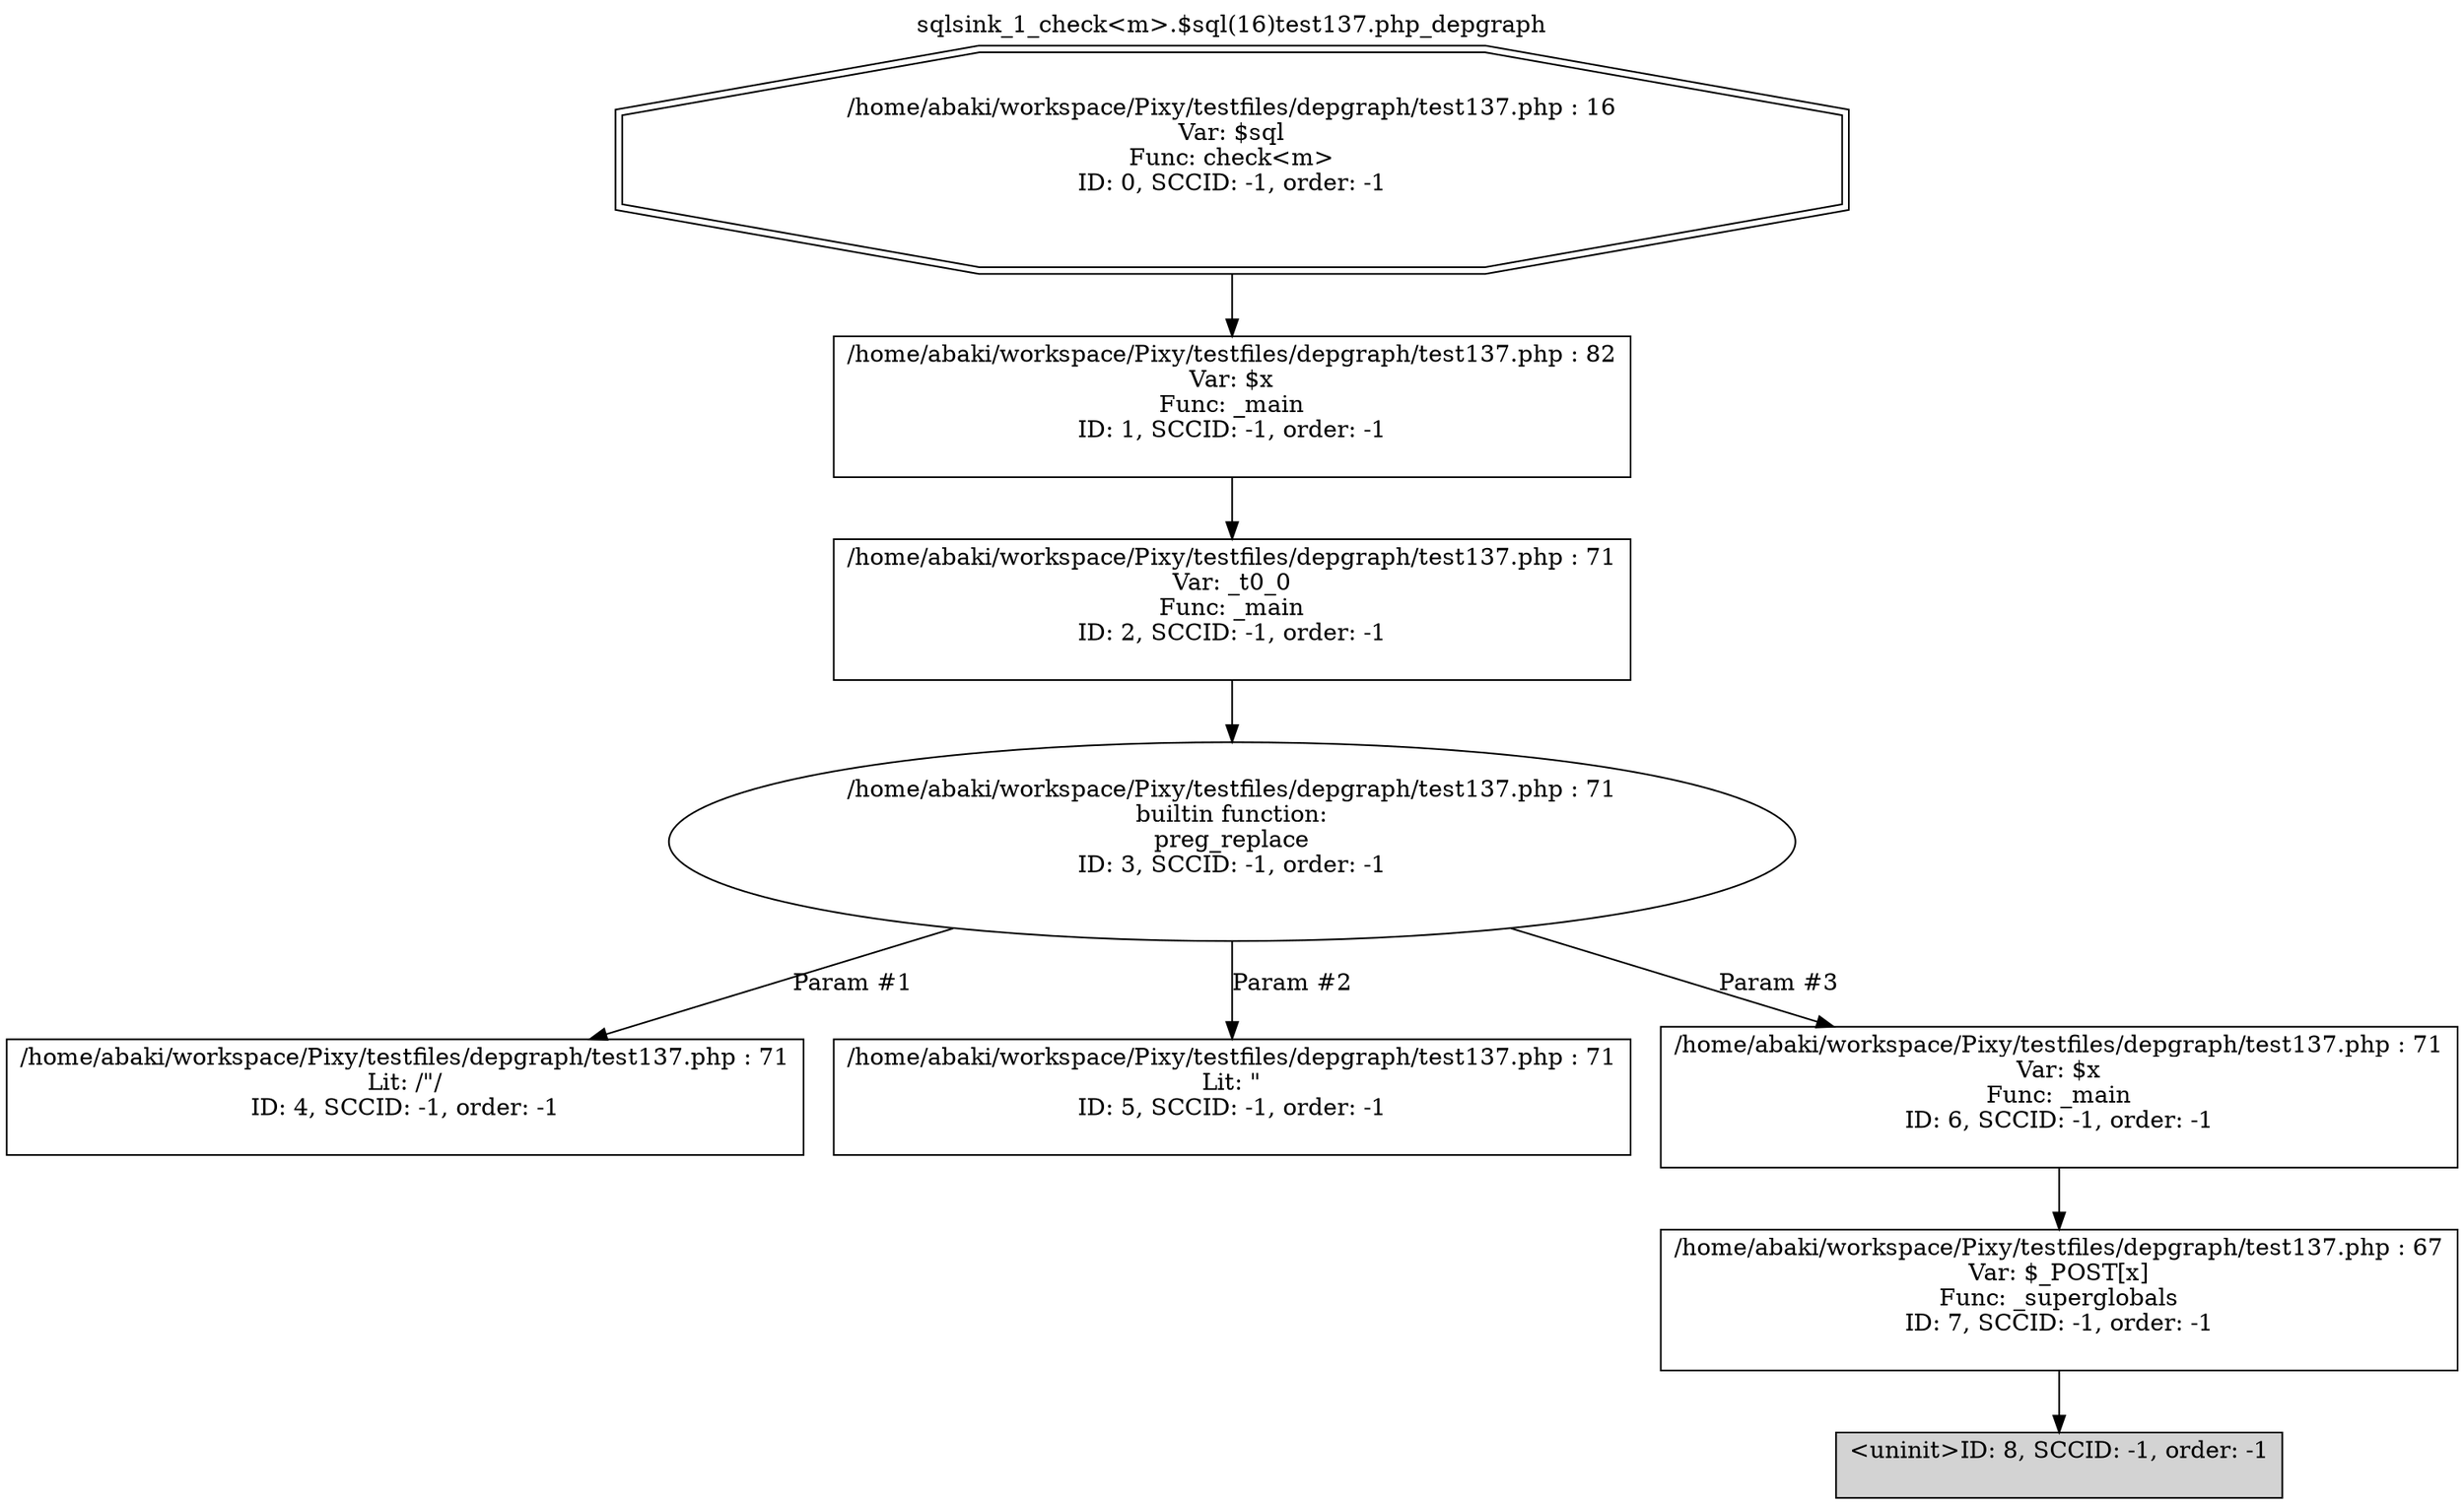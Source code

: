 digraph cfg {
  label="sqlsink_1_check<m>.$sql(16)test137.php_depgraph";
  labelloc=t;
  n1 [shape=doubleoctagon, label="/home/abaki/workspace/Pixy/testfiles/depgraph/test137.php : 16\nVar: $sql\nFunc: check<m>\nID: 0, SCCID: -1, order: -1\n\n"];
  n2 [shape=box, label="/home/abaki/workspace/Pixy/testfiles/depgraph/test137.php : 82\nVar: $x\nFunc: _main\nID: 1, SCCID: -1, order: -1\n\n"];
  n3 [shape=box, label="/home/abaki/workspace/Pixy/testfiles/depgraph/test137.php : 71\nVar: _t0_0\nFunc: _main\nID: 2, SCCID: -1, order: -1\n\n"];
  n4 [shape=ellipse, label="/home/abaki/workspace/Pixy/testfiles/depgraph/test137.php : 71\nbuiltin function:\npreg_replace\nID: 3, SCCID: -1, order: -1\n\n"];
  n5 [shape=box, label="/home/abaki/workspace/Pixy/testfiles/depgraph/test137.php : 71\nLit: /\"/\nID: 4, SCCID: -1, order: -1\n\n"];
  n6 [shape=box, label="/home/abaki/workspace/Pixy/testfiles/depgraph/test137.php : 71\nLit: \"\nID: 5, SCCID: -1, order: -1\n\n"];
  n7 [shape=box, label="/home/abaki/workspace/Pixy/testfiles/depgraph/test137.php : 71\nVar: $x\nFunc: _main\nID: 6, SCCID: -1, order: -1\n\n"];
  n8 [shape=box, label="/home/abaki/workspace/Pixy/testfiles/depgraph/test137.php : 67\nVar: $_POST[x]\nFunc: _superglobals\nID: 7, SCCID: -1, order: -1\n\n"];
  n9 [shape=box, label="<uninit>ID: 8, SCCID: -1, order: -1\n\n",style=filled];
  n3 -> n4;
  n4 -> n5[label="Param #1"];
  n4 -> n6[label="Param #2"];
  n4 -> n7[label="Param #3"];
  n8 -> n9;
  n7 -> n8;
  n2 -> n3;
  n1 -> n2;
}

